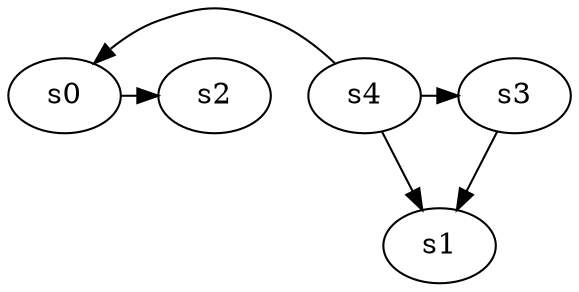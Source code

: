 digraph game_0848_complex_5 {
    s0 [name="s0", player=0, target=1];
    s1 [name="s1", player=0];
    s2 [name="s2", player=1, target=1];
    s3 [name="s3", player=0];
    s4 [name="s4", player=0];

    s0 -> s2 [constraint="!(time % 3 == 0)"];
    s3 -> s1;
    s4 -> s0 [constraint="time % 4 == 3 && time % 4 == 1"];
    s4 -> s1;
    s4 -> s3 [constraint="time % 2 == 0 && time % 3 == 2"];
}

